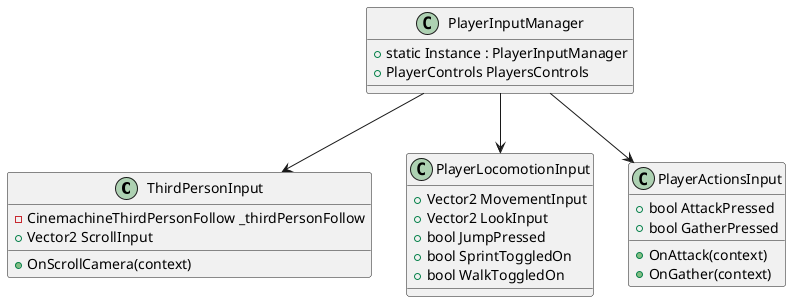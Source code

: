 @startuml
class ThirdPersonInput {
  -CinemachineThirdPersonFollow _thirdPersonFollow
  +Vector2 ScrollInput
  +OnScrollCamera(context)
}

class PlayerLocomotionInput {
  +Vector2 MovementInput
  +Vector2 LookInput
  +bool JumpPressed
  +bool SprintToggledOn
  +bool WalkToggledOn
}

class PlayerActionsInput {
  +bool AttackPressed
  +bool GatherPressed
  +OnAttack(context)
  +OnGather(context)
}

class PlayerInputManager {
  +static Instance : PlayerInputManager
  +PlayerControls PlayersControls
}

PlayerInputManager --> PlayerLocomotionInput
PlayerInputManager --> ThirdPersonInput
PlayerInputManager --> PlayerActionsInput
@enduml
